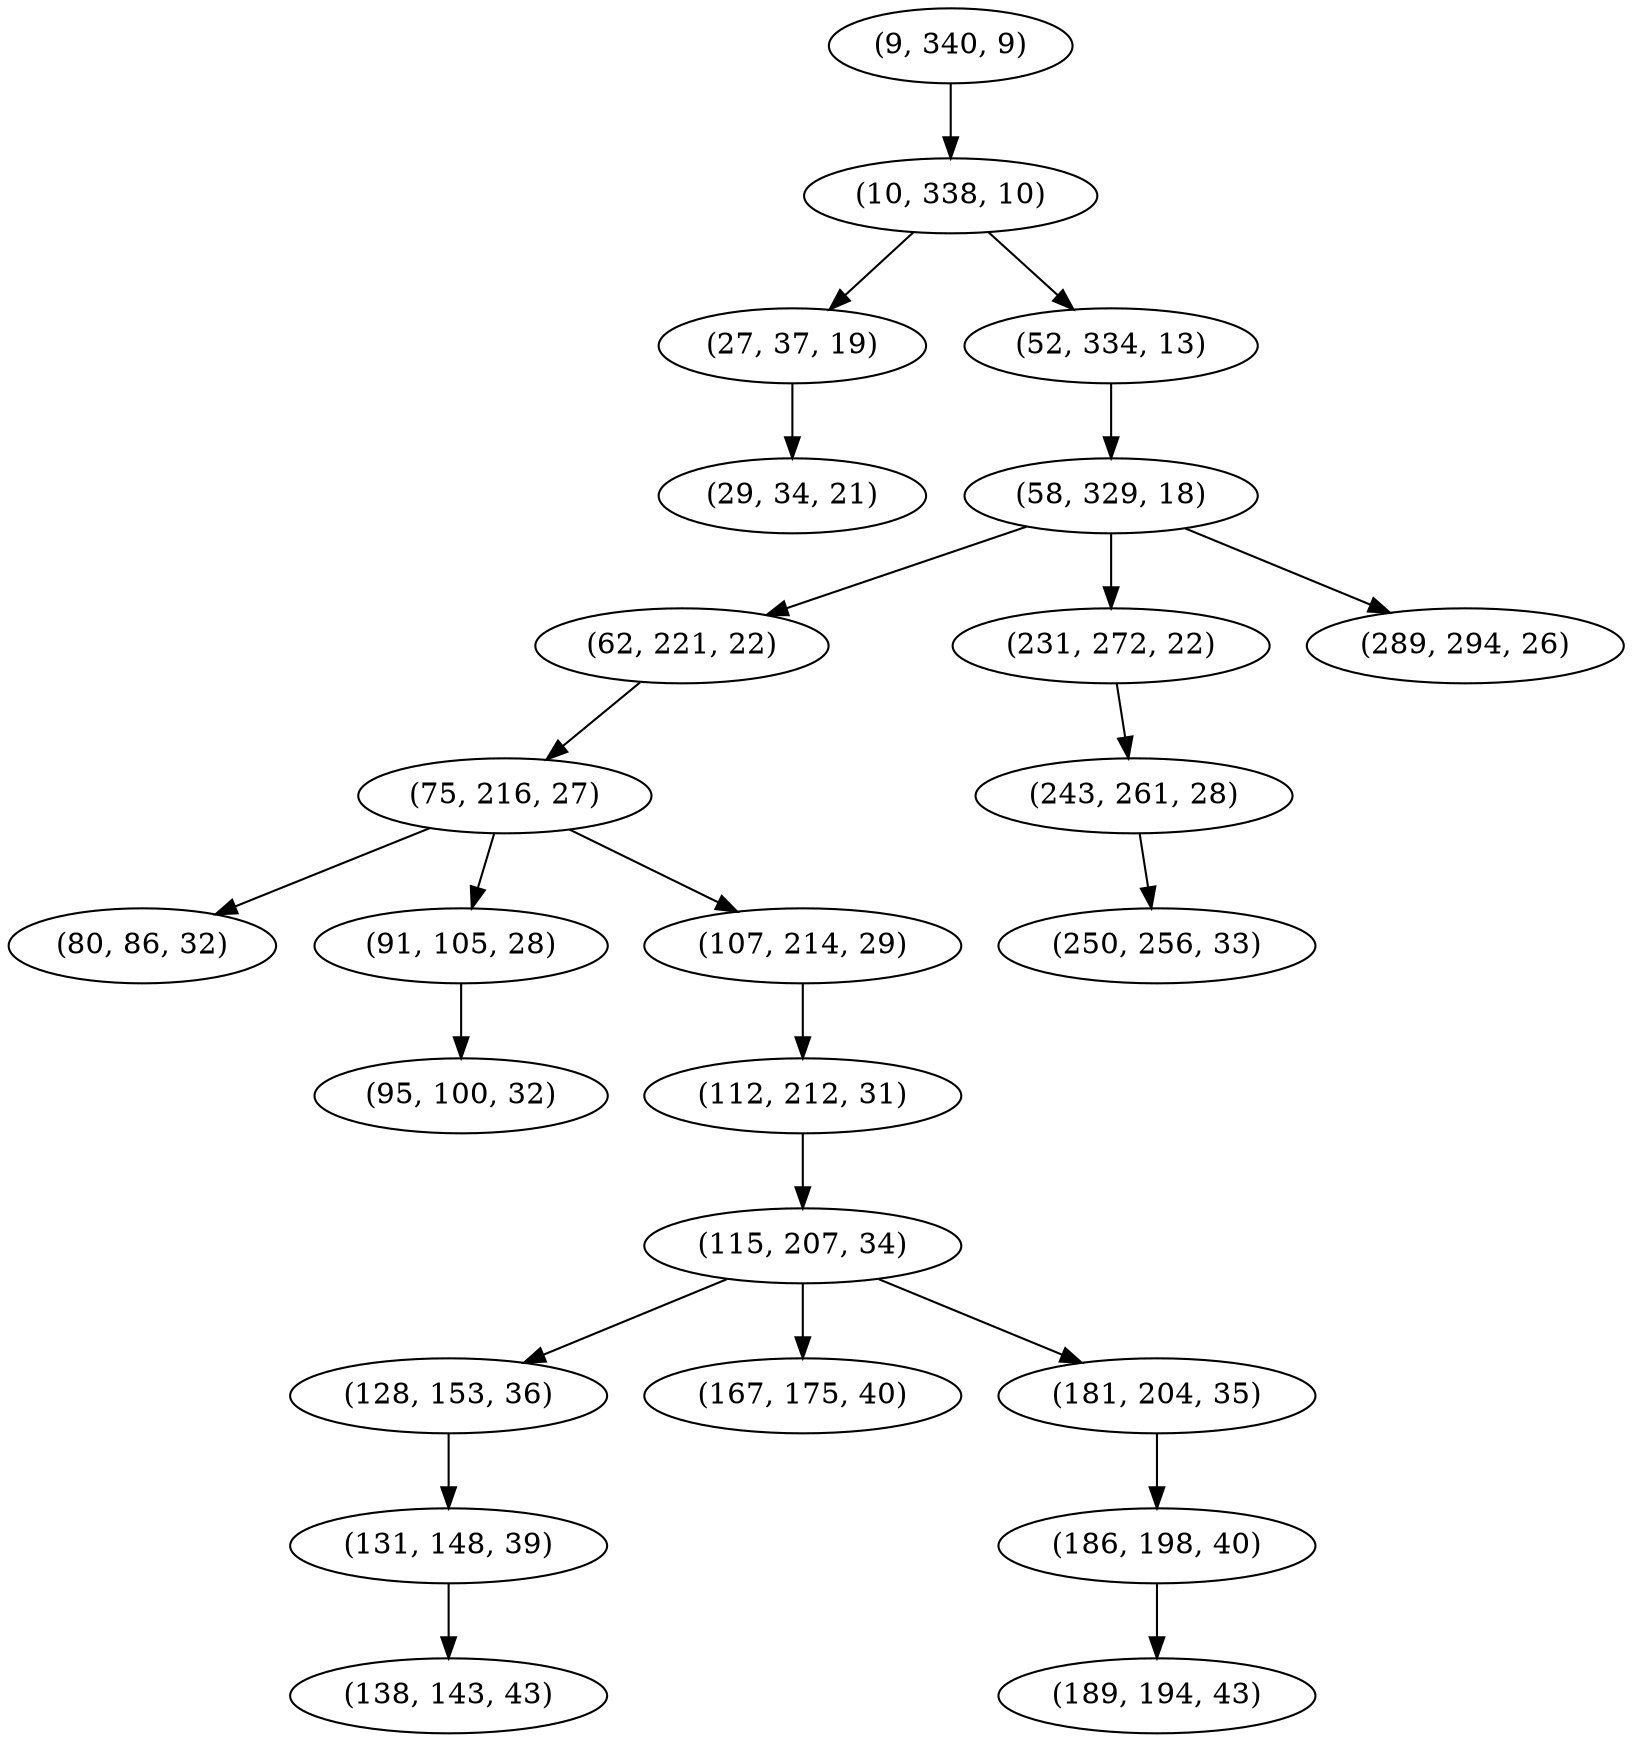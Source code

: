 digraph tree {
    "(9, 340, 9)";
    "(10, 338, 10)";
    "(27, 37, 19)";
    "(29, 34, 21)";
    "(52, 334, 13)";
    "(58, 329, 18)";
    "(62, 221, 22)";
    "(75, 216, 27)";
    "(80, 86, 32)";
    "(91, 105, 28)";
    "(95, 100, 32)";
    "(107, 214, 29)";
    "(112, 212, 31)";
    "(115, 207, 34)";
    "(128, 153, 36)";
    "(131, 148, 39)";
    "(138, 143, 43)";
    "(167, 175, 40)";
    "(181, 204, 35)";
    "(186, 198, 40)";
    "(189, 194, 43)";
    "(231, 272, 22)";
    "(243, 261, 28)";
    "(250, 256, 33)";
    "(289, 294, 26)";
    "(9, 340, 9)" -> "(10, 338, 10)";
    "(10, 338, 10)" -> "(27, 37, 19)";
    "(10, 338, 10)" -> "(52, 334, 13)";
    "(27, 37, 19)" -> "(29, 34, 21)";
    "(52, 334, 13)" -> "(58, 329, 18)";
    "(58, 329, 18)" -> "(62, 221, 22)";
    "(58, 329, 18)" -> "(231, 272, 22)";
    "(58, 329, 18)" -> "(289, 294, 26)";
    "(62, 221, 22)" -> "(75, 216, 27)";
    "(75, 216, 27)" -> "(80, 86, 32)";
    "(75, 216, 27)" -> "(91, 105, 28)";
    "(75, 216, 27)" -> "(107, 214, 29)";
    "(91, 105, 28)" -> "(95, 100, 32)";
    "(107, 214, 29)" -> "(112, 212, 31)";
    "(112, 212, 31)" -> "(115, 207, 34)";
    "(115, 207, 34)" -> "(128, 153, 36)";
    "(115, 207, 34)" -> "(167, 175, 40)";
    "(115, 207, 34)" -> "(181, 204, 35)";
    "(128, 153, 36)" -> "(131, 148, 39)";
    "(131, 148, 39)" -> "(138, 143, 43)";
    "(181, 204, 35)" -> "(186, 198, 40)";
    "(186, 198, 40)" -> "(189, 194, 43)";
    "(231, 272, 22)" -> "(243, 261, 28)";
    "(243, 261, 28)" -> "(250, 256, 33)";
}
